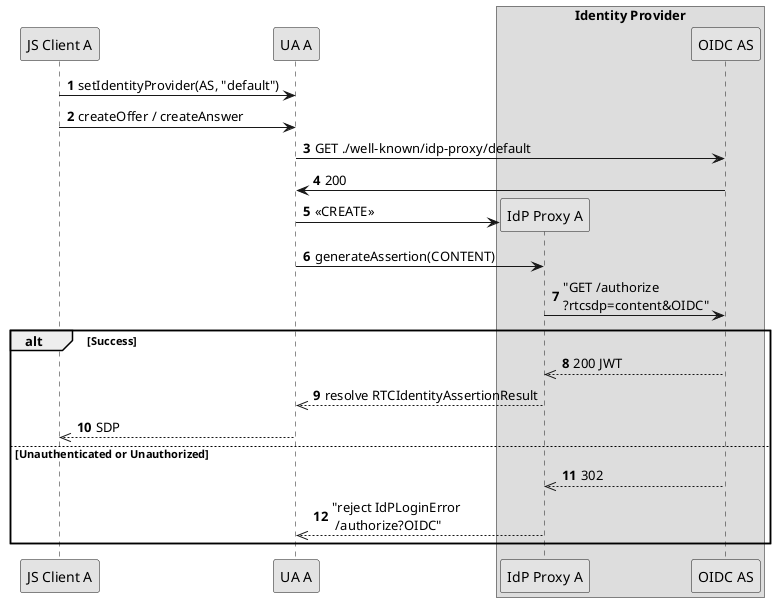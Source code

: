 @startuml

skinparam monochrome true
skinparam defaultFontStyle bold

autonumber


		participant "JS Client A" as js

		participant "UA A" as uaa

		box "Identity Provider"
        participant "IdP Proxy A" as idpa
		participant "OIDC AS" as idp
		end box

js		 -> uaa			: setIdentityProvider(AS, "default")
js		 -> uaa			: createOffer / createAnswer
uaa		 -> idp			: GET ./well-known/idp-proxy/default
idp		 -> uaa			: 200
create idpa	
uaa		 -> idpa		: <<CREATE>>
uaa		 ->	idpa		: generateAssertion(CONTENT)
idpa	 -> idp			: "GET /authorize\n?rtcsdp=content&OIDC"
alt Success
idp		 -->> idpa		: 200 JWT
idpa	 -->> uaa		: resolve RTCIdentityAssertionResult
uaa		 -->> js		: SDP
else Unauthenticated or Unauthorized
idp		 -->> idpa		: 302
idpa	 -->> uaa		: "reject IdPLoginError \n /authorize?OIDC"
end


@enduml